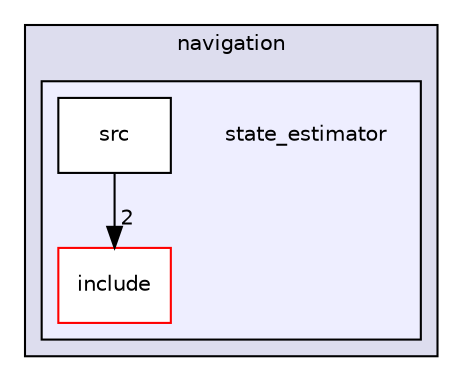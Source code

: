 digraph "catkin_ws/src/navigation/state_estimator" {
  compound=true
  node [ fontsize="10", fontname="Helvetica"];
  edge [ labelfontsize="10", labelfontname="Helvetica"];
  subgraph clusterdir_7ed07039fcf9567701d605b476ec154e {
    graph [ bgcolor="#ddddee", pencolor="black", label="navigation" fontname="Helvetica", fontsize="10", URL="dir_7ed07039fcf9567701d605b476ec154e.html"]
  subgraph clusterdir_76d95d0af9c627b601f94888e8239a35 {
    graph [ bgcolor="#eeeeff", pencolor="black", label="" URL="dir_76d95d0af9c627b601f94888e8239a35.html"];
    dir_76d95d0af9c627b601f94888e8239a35 [shape=plaintext label="state_estimator"];
  dir_e339b3d05968856adbe39e3554592a07 [shape=box label="include" fillcolor="white" style="filled" color="red" URL="dir_e339b3d05968856adbe39e3554592a07.html"];
  dir_3fd93bdf6a615c37cd26505c14a8cdfe [shape=box label="src" fillcolor="white" style="filled" URL="dir_3fd93bdf6a615c37cd26505c14a8cdfe.html"];
  }
  }
  dir_3fd93bdf6a615c37cd26505c14a8cdfe->dir_e339b3d05968856adbe39e3554592a07 [headlabel="2", labeldistance=1.5 headhref="dir_000076_000074.html"];
}
